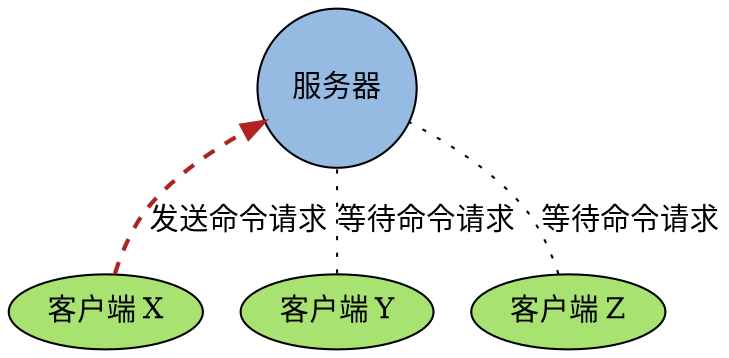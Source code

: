 digraph e 
{
    node [style = filled];

    edge [style = "dotted, bold"];

    rankdir = BT;

    server [label = "服务器", shape=circle, fillcolor = "#95BBE3"];

    cx [label = "客户端 X", fillcolor = "#A8E270"];

    cy [label = "客户端 Y", fillcolor = "#A8E270"];

    cz [label = "客户端 Z", fillcolor = "#A8E270"];

    cx -> server [style= "dashed, bold" , label="发送命令请求", color = "#B22222"];

    cy -> server [dir=none, style=dotted, label="等待命令请求"];
    cz -> server [dir=none, style=dotted, label="等待命令请求"];
}
